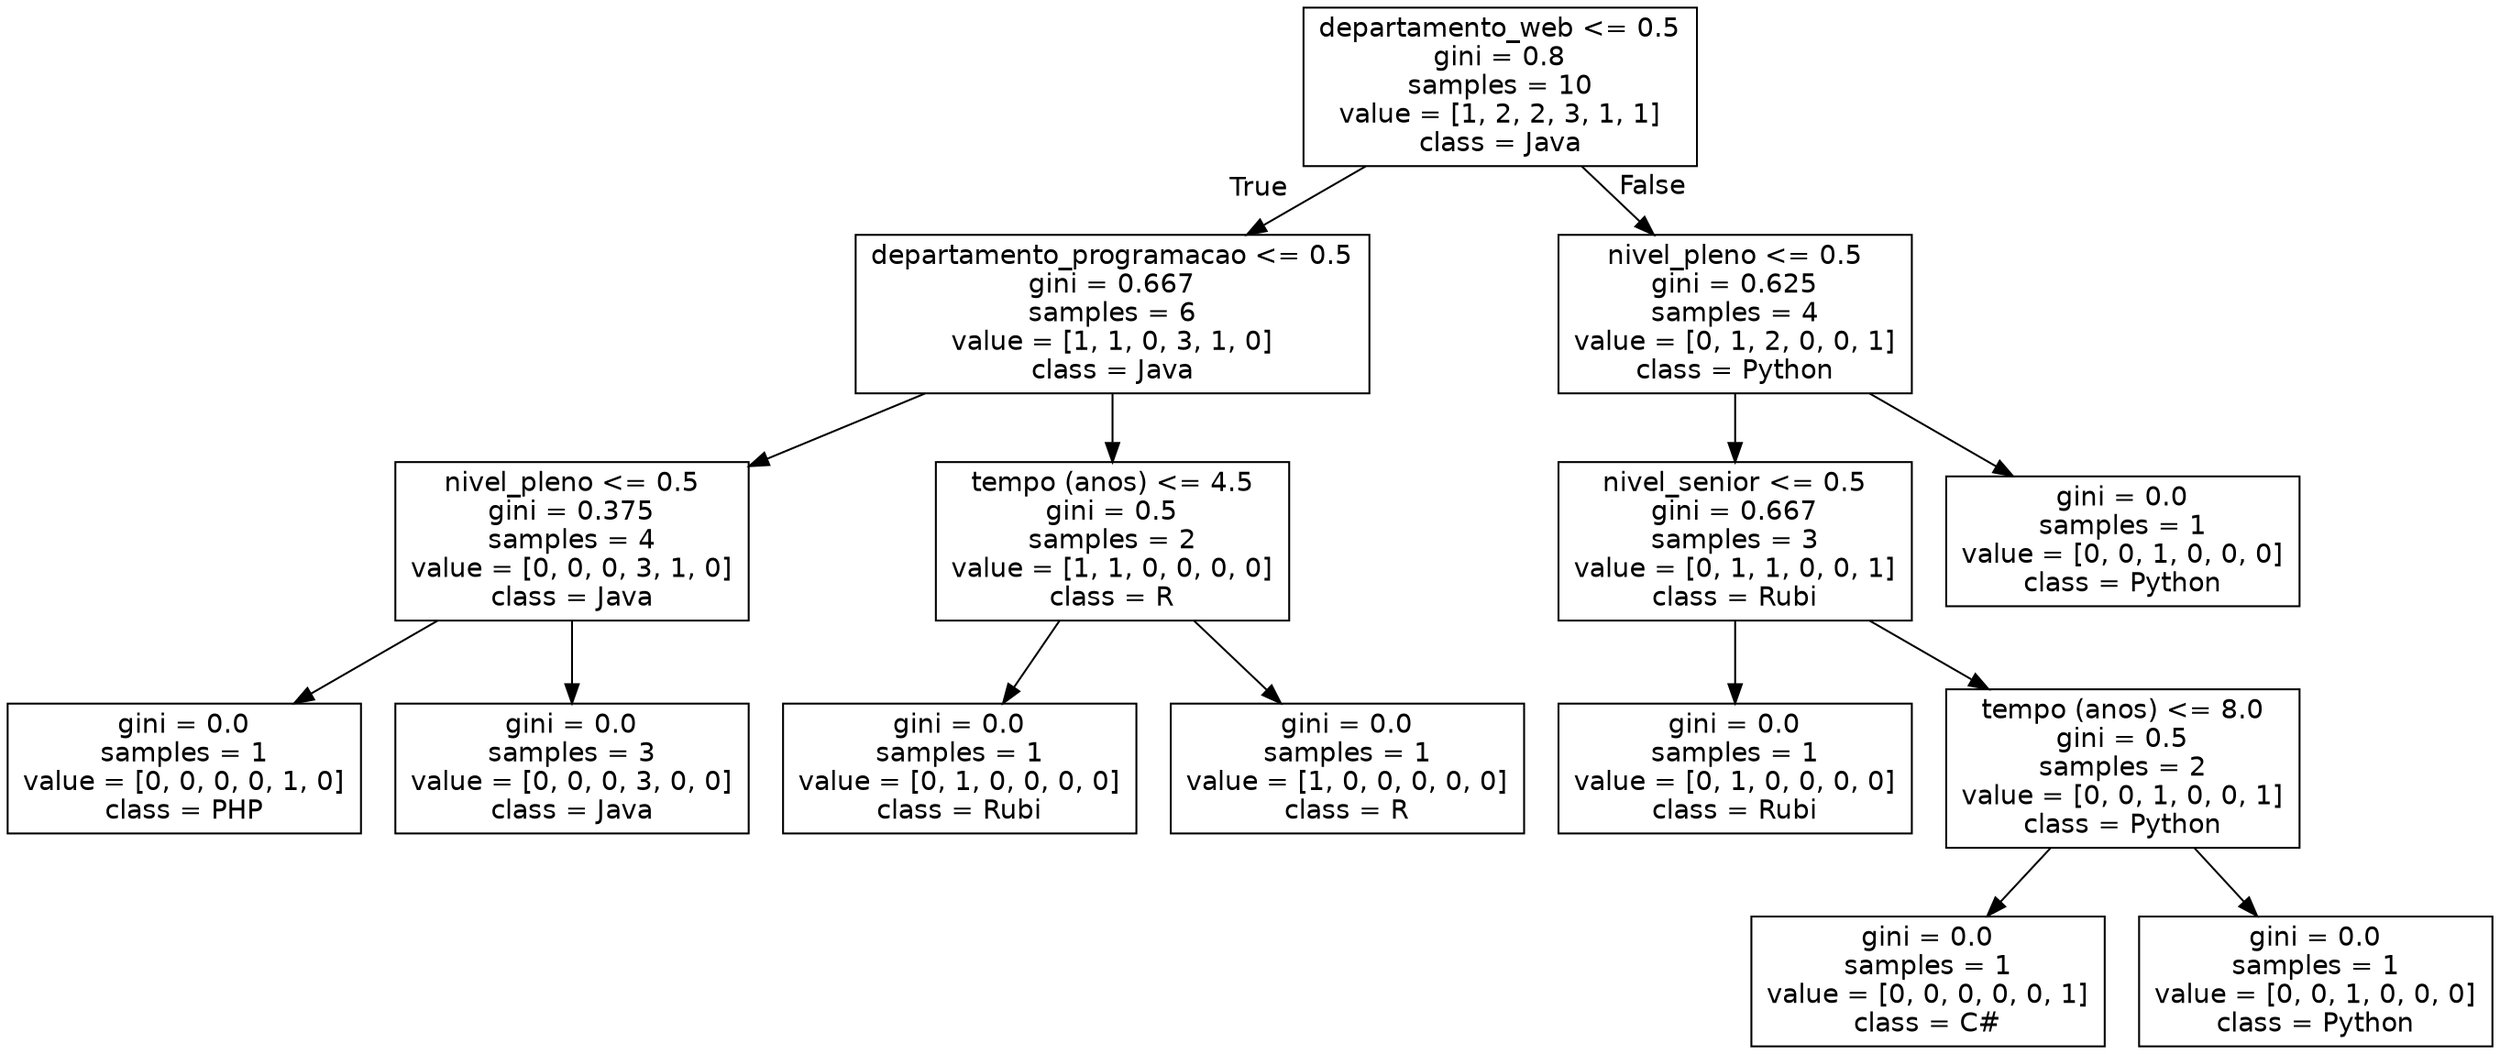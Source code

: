 digraph Tree {
node [shape=box, fontname="helvetica"] ;
edge [fontname="helvetica"] ;
0 [label="departamento_web <= 0.5\ngini = 0.8\nsamples = 10\nvalue = [1, 2, 2, 3, 1, 1]\nclass = Java"] ;
1 [label="departamento_programacao <= 0.5\ngini = 0.667\nsamples = 6\nvalue = [1, 1, 0, 3, 1, 0]\nclass = Java"] ;
0 -> 1 [labeldistance=2.5, labelangle=45, headlabel="True"] ;
2 [label="nivel_pleno <= 0.5\ngini = 0.375\nsamples = 4\nvalue = [0, 0, 0, 3, 1, 0]\nclass = Java"] ;
1 -> 2 ;
3 [label="gini = 0.0\nsamples = 1\nvalue = [0, 0, 0, 0, 1, 0]\nclass = PHP"] ;
2 -> 3 ;
4 [label="gini = 0.0\nsamples = 3\nvalue = [0, 0, 0, 3, 0, 0]\nclass = Java"] ;
2 -> 4 ;
5 [label="tempo (anos) <= 4.5\ngini = 0.5\nsamples = 2\nvalue = [1, 1, 0, 0, 0, 0]\nclass = R"] ;
1 -> 5 ;
6 [label="gini = 0.0\nsamples = 1\nvalue = [0, 1, 0, 0, 0, 0]\nclass = Rubi"] ;
5 -> 6 ;
7 [label="gini = 0.0\nsamples = 1\nvalue = [1, 0, 0, 0, 0, 0]\nclass = R"] ;
5 -> 7 ;
8 [label="nivel_pleno <= 0.5\ngini = 0.625\nsamples = 4\nvalue = [0, 1, 2, 0, 0, 1]\nclass = Python"] ;
0 -> 8 [labeldistance=2.5, labelangle=-45, headlabel="False"] ;
9 [label="nivel_senior <= 0.5\ngini = 0.667\nsamples = 3\nvalue = [0, 1, 1, 0, 0, 1]\nclass = Rubi"] ;
8 -> 9 ;
10 [label="gini = 0.0\nsamples = 1\nvalue = [0, 1, 0, 0, 0, 0]\nclass = Rubi"] ;
9 -> 10 ;
11 [label="tempo (anos) <= 8.0\ngini = 0.5\nsamples = 2\nvalue = [0, 0, 1, 0, 0, 1]\nclass = Python"] ;
9 -> 11 ;
12 [label="gini = 0.0\nsamples = 1\nvalue = [0, 0, 0, 0, 0, 1]\nclass = C#"] ;
11 -> 12 ;
13 [label="gini = 0.0\nsamples = 1\nvalue = [0, 0, 1, 0, 0, 0]\nclass = Python"] ;
11 -> 13 ;
14 [label="gini = 0.0\nsamples = 1\nvalue = [0, 0, 1, 0, 0, 0]\nclass = Python"] ;
8 -> 14 ;
}